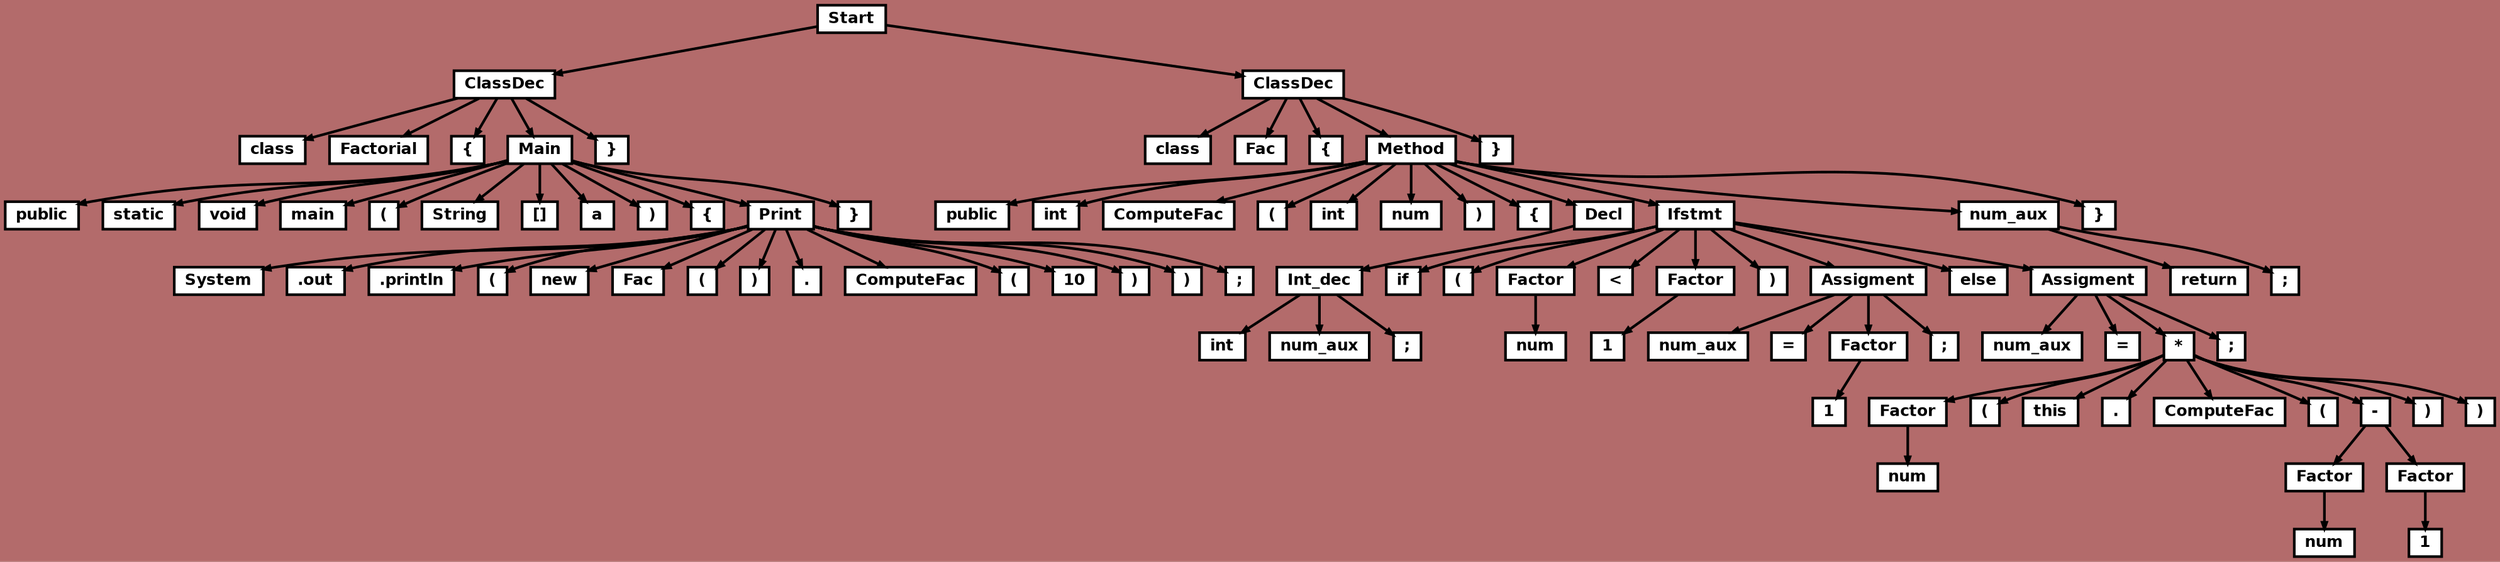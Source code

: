 digraph {

	ordering=out;
	ranksep=.4;
	bgcolor="0 .4 .7"; node [shape=box, fixedsize=false, fontsize=12, fontname="Helvetica-bold", fontcolor="black"
		width=.25, height=.25, color="black", fillcolor="white", style="filled, solid, bold"];
	edge [arrowsize=.5, color="black", style="bold"]

  n0 [label="Start"];
  n1 [label="ClassDec"];
  n1 [label="ClassDec"];
  n2 [label="class"];
  n3 [label="Factorial"];
  n4 [label="{"];
  n5 [label="Main"];
  n5 [label="Main"];
  n6 [label="public"];
  n7 [label="static"];
  n8 [label="void"];
  n9 [label="main"];
  n10 [label="("];
  n11 [label="String"];
  n12 [label="[]"];
  n13 [label="a"];
  n14 [label=")"];
  n15 [label="{"];
  n16 [label="Print"];
  n16 [label="Print"];
  n17 [label="System"];
  n18 [label=".out"];
  n19 [label=".println"];
  n20 [label="("];
  n21 [label="new"];
  n22 [label="Fac"];
  n23 [label="("];
  n24 [label=")"];
  n25 [label="."];
  n26 [label="ComputeFac"];
  n27 [label="("];
  n28 [label="10"];
  n29 [label=")"];
  n30 [label=")"];
  n31 [label=";"];
  n32 [label="}"];
  n33 [label="}"];
  n34 [label="ClassDec"];
  n34 [label="ClassDec"];
  n35 [label="class"];
  n36 [label="Fac"];
  n37 [label="{"];
  n38 [label="Method"];
  n38 [label="Method"];
  n39 [label="public"];
  n40 [label="int"];
  n41 [label="ComputeFac"];
  n42 [label="("];
  n43 [label="int"];
  n44 [label="num"];
  n45 [label=")"];
  n46 [label="{"];
  n47 [label="Decl"];
  n47 [label="Decl"];
  n48 [label="Int_dec"];
  n48 [label="Int_dec"];
  n49 [label="int"];
  n50 [label="num_aux"];
  n51 [label=";"];
  n52 [label="Ifstmt"];
  n52 [label="Ifstmt"];
  n53 [label="if"];
  n54 [label="("];
  n55 [label="Factor"];
  n55 [label="Factor"];
  n56 [label="num"];
  n57 [label="<"];
  n58 [label="Factor"];
  n58 [label="Factor"];
  n59 [label="1"];
  n60 [label=")"];
  n61 [label="Assigment"];
  n61 [label="Assigment"];
  n62 [label="num_aux"];
  n63 [label="="];
  n64 [label="Factor"];
  n64 [label="Factor"];
  n65 [label="1"];
  n66 [label=";"];
  n67 [label="else"];
  n68 [label="Assigment"];
  n68 [label="Assigment"];
  n69 [label="num_aux"];
  n70 [label="="];
  n71 [label="*"];
  n71 [label="*"];
  n72 [label="Factor"];
  n72 [label="Factor"];
  n73 [label="num"];
  n74 [label="("];
  n75 [label="this"];
  n76 [label="."];
  n77 [label="ComputeFac"];
  n78 [label="("];
  n79 [label="-"];
  n79 [label="-"];
  n80 [label="Factor"];
  n80 [label="Factor"];
  n81 [label="num"];
  n82 [label="Factor"];
  n82 [label="Factor"];
  n83 [label="1"];
  n84 [label=")"];
  n85 [label=")"];
  n86 [label=";"];
  n87 [label="num_aux"];
  n87 [label="num_aux"];
  n88 [label="return"];
  n89 [label=";"];
  n90 [label="}"];
  n91 [label="}"];

  n0 -> n1 // "Start" -> "ClassDec"
  n1 -> n2 // "ClassDec" -> "class"
  n1 -> n3 // "ClassDec" -> "Factorial"
  n1 -> n4 // "ClassDec" -> "{"
  n1 -> n5 // "ClassDec" -> "Main"
  n5 -> n6 // "Main" -> "public"
  n5 -> n7 // "Main" -> "static"
  n5 -> n8 // "Main" -> "void"
  n5 -> n9 // "Main" -> "main"
  n5 -> n10 // "Main" -> "("
  n5 -> n11 // "Main" -> "String"
  n5 -> n12 // "Main" -> "[]"
  n5 -> n13 // "Main" -> "a"
  n5 -> n14 // "Main" -> ")"
  n5 -> n15 // "Main" -> "{"
  n5 -> n16 // "Main" -> "Print"
  n16 -> n17 // "Print" -> "System"
  n16 -> n18 // "Print" -> ".out"
  n16 -> n19 // "Print" -> ".println"
  n16 -> n20 // "Print" -> "("
  n16 -> n21 // "Print" -> "new"
  n16 -> n22 // "Print" -> "Fac"
  n16 -> n23 // "Print" -> "("
  n16 -> n24 // "Print" -> ")"
  n16 -> n25 // "Print" -> "."
  n16 -> n26 // "Print" -> "ComputeFac"
  n16 -> n27 // "Print" -> "("
  n16 -> n28 // "Print" -> "10"
  n16 -> n29 // "Print" -> ")"
  n16 -> n30 // "Print" -> ")"
  n16 -> n31 // "Print" -> ";"
  n5 -> n32 // "Main" -> "}"
  n1 -> n33 // "ClassDec" -> "}"
  n0 -> n34 // "Start" -> "ClassDec"
  n34 -> n35 // "ClassDec" -> "class"
  n34 -> n36 // "ClassDec" -> "Fac"
  n34 -> n37 // "ClassDec" -> "{"
  n34 -> n38 // "ClassDec" -> "Method"
  n38 -> n39 // "Method" -> "public"
  n38 -> n40 // "Method" -> "int"
  n38 -> n41 // "Method" -> "ComputeFac"
  n38 -> n42 // "Method" -> "("
  n38 -> n43 // "Method" -> "int"
  n38 -> n44 // "Method" -> "num"
  n38 -> n45 // "Method" -> ")"
  n38 -> n46 // "Method" -> "{"
  n38 -> n47 // "Method" -> "Decl"
  n47 -> n48 // "Decl" -> "Int_dec"
  n48 -> n49 // "Int_dec" -> "int"
  n48 -> n50 // "Int_dec" -> "num_aux"
  n48 -> n51 // "Int_dec" -> ";"
  n38 -> n52 // "Method" -> "Ifstmt"
  n52 -> n53 // "Ifstmt" -> "if"
  n52 -> n54 // "Ifstmt" -> "("
  n52 -> n55 // "Ifstmt" -> "Factor"
  n55 -> n56 // "Factor" -> "num"
  n52 -> n57 // "Ifstmt" -> "<"
  n52 -> n58 // "Ifstmt" -> "Factor"
  n58 -> n59 // "Factor" -> "1"
  n52 -> n60 // "Ifstmt" -> ")"
  n52 -> n61 // "Ifstmt" -> "Assigment"
  n61 -> n62 // "Assigment" -> "num_aux"
  n61 -> n63 // "Assigment" -> "="
  n61 -> n64 // "Assigment" -> "Factor"
  n64 -> n65 // "Factor" -> "1"
  n61 -> n66 // "Assigment" -> ";"
  n52 -> n67 // "Ifstmt" -> "else"
  n52 -> n68 // "Ifstmt" -> "Assigment"
  n68 -> n69 // "Assigment" -> "num_aux"
  n68 -> n70 // "Assigment" -> "="
  n68 -> n71 // "Assigment" -> "*"
  n71 -> n72 // "*" -> "Factor"
  n72 -> n73 // "Factor" -> "num"
  n71 -> n74 // "*" -> "("
  n71 -> n75 // "*" -> "this"
  n71 -> n76 // "*" -> "."
  n71 -> n77 // "*" -> "ComputeFac"
  n71 -> n78 // "*" -> "("
  n71 -> n79 // "*" -> "-"
  n79 -> n80 // "-" -> "Factor"
  n80 -> n81 // "Factor" -> "num"
  n79 -> n82 // "-" -> "Factor"
  n82 -> n83 // "Factor" -> "1"
  n71 -> n84 // "*" -> ")"
  n71 -> n85 // "*" -> ")"
  n68 -> n86 // "Assigment" -> ";"
  n38 -> n87 // "Method" -> "num_aux"
  n87 -> n88 // "num_aux" -> "return"
  n87 -> n89 // "num_aux" -> ";"
  n38 -> n90 // "Method" -> "}"
  n34 -> n91 // "ClassDec" -> "}"

}
